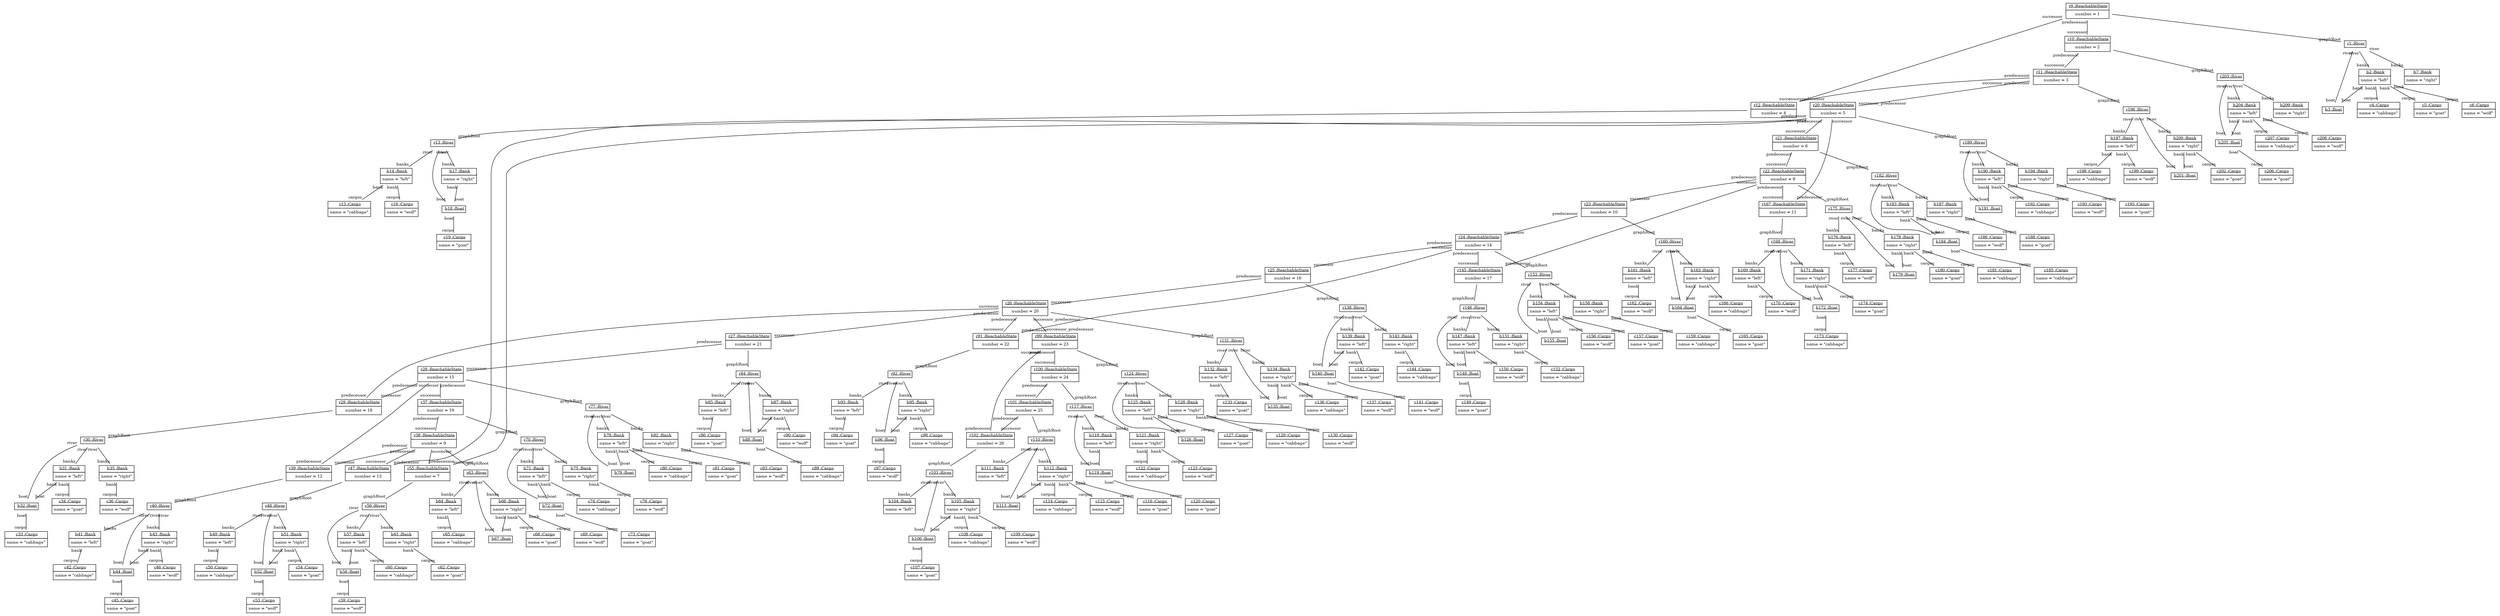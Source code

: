 graph ObjectDiagram {
   node [shape = none, fontsize = 10];
   edge [fontsize = 10];
   compound=true;

r9 [label=<<table border='0' cellborder='1' cellspacing='0'> <tr> <td> <u>r9 :ReachableState</u></td></tr><tr><td><table border='0' cellborder='0' cellspacing='0'><tr><td>number = 1</td></tr></table></td></tr></table>>];
r10 [label=<<table border='0' cellborder='1' cellspacing='0'> <tr> <td> <u>r10 :ReachableState</u></td></tr><tr><td><table border='0' cellborder='0' cellspacing='0'><tr><td>number = 2</td></tr></table></td></tr></table>>];
r11 [label=<<table border='0' cellborder='1' cellspacing='0'> <tr> <td> <u>r11 :ReachableState</u></td></tr><tr><td><table border='0' cellborder='0' cellspacing='0'><tr><td>number = 3</td></tr></table></td></tr></table>>];
r12 [label=<<table border='0' cellborder='1' cellspacing='0'> <tr> <td> <u>r12 :ReachableState</u></td></tr><tr><td><table border='0' cellborder='0' cellspacing='0'><tr><td>number = 4</td></tr></table></td></tr></table>>];
r13 [label=<<table border='0' cellborder='1' cellspacing='0'> <tr> <td> <u>r13 :River</u></td></tr></table>>];
b14 [label=<<table border='0' cellborder='1' cellspacing='0'> <tr> <td> <u>b14 :Bank</u></td></tr><tr><td><table border='0' cellborder='0' cellspacing='0'><tr><td>name = "left"</td></tr></table></td></tr></table>>];
c15 [label=<<table border='0' cellborder='1' cellspacing='0'> <tr> <td> <u>c15 :Cargo</u></td></tr><tr><td><table border='0' cellborder='0' cellspacing='0'><tr><td>name = "cabbage"</td></tr></table></td></tr></table>>];
c16 [label=<<table border='0' cellborder='1' cellspacing='0'> <tr> <td> <u>c16 :Cargo</u></td></tr><tr><td><table border='0' cellborder='0' cellspacing='0'><tr><td>name = "wolf"</td></tr></table></td></tr></table>>];
b17 [label=<<table border='0' cellborder='1' cellspacing='0'> <tr> <td> <u>b17 :Bank</u></td></tr><tr><td><table border='0' cellborder='0' cellspacing='0'><tr><td>name = "right"</td></tr></table></td></tr></table>>];
b18 [label=<<table border='0' cellborder='1' cellspacing='0'> <tr> <td> <u>b18 :Boat</u></td></tr></table>>];
c19 [label=<<table border='0' cellborder='1' cellspacing='0'> <tr> <td> <u>c19 :Cargo</u></td></tr><tr><td><table border='0' cellborder='0' cellspacing='0'><tr><td>name = "goat"</td></tr></table></td></tr></table>>];
r20 [label=<<table border='0' cellborder='1' cellspacing='0'> <tr> <td> <u>r20 :ReachableState</u></td></tr><tr><td><table border='0' cellborder='0' cellspacing='0'><tr><td>number = 5</td></tr></table></td></tr></table>>];
r21 [label=<<table border='0' cellborder='1' cellspacing='0'> <tr> <td> <u>r21 :ReachableState</u></td></tr><tr><td><table border='0' cellborder='0' cellspacing='0'><tr><td>number = 6</td></tr></table></td></tr></table>>];
r22 [label=<<table border='0' cellborder='1' cellspacing='0'> <tr> <td> <u>r22 :ReachableState</u></td></tr><tr><td><table border='0' cellborder='0' cellspacing='0'><tr><td>number = 8</td></tr></table></td></tr></table>>];
r23 [label=<<table border='0' cellborder='1' cellspacing='0'> <tr> <td> <u>r23 :ReachableState</u></td></tr><tr><td><table border='0' cellborder='0' cellspacing='0'><tr><td>number = 10</td></tr></table></td></tr></table>>];
r24 [label=<<table border='0' cellborder='1' cellspacing='0'> <tr> <td> <u>r24 :ReachableState</u></td></tr><tr><td><table border='0' cellborder='0' cellspacing='0'><tr><td>number = 14</td></tr></table></td></tr></table>>];
r25 [label=<<table border='0' cellborder='1' cellspacing='0'> <tr> <td> <u>r25 :ReachableState</u></td></tr><tr><td><table border='0' cellborder='0' cellspacing='0'><tr><td>number = 16</td></tr></table></td></tr></table>>];
r26 [label=<<table border='0' cellborder='1' cellspacing='0'> <tr> <td> <u>r26 :ReachableState</u></td></tr><tr><td><table border='0' cellborder='0' cellspacing='0'><tr><td>number = 20</td></tr></table></td></tr></table>>];
r27 [label=<<table border='0' cellborder='1' cellspacing='0'> <tr> <td> <u>r27 :ReachableState</u></td></tr><tr><td><table border='0' cellborder='0' cellspacing='0'><tr><td>number = 21</td></tr></table></td></tr></table>>];
r28 [label=<<table border='0' cellborder='1' cellspacing='0'> <tr> <td> <u>r28 :ReachableState</u></td></tr><tr><td><table border='0' cellborder='0' cellspacing='0'><tr><td>number = 15</td></tr></table></td></tr></table>>];
r29 [label=<<table border='0' cellborder='1' cellspacing='0'> <tr> <td> <u>r29 :ReachableState</u></td></tr><tr><td><table border='0' cellborder='0' cellspacing='0'><tr><td>number = 18</td></tr></table></td></tr></table>>];
r30 [label=<<table border='0' cellborder='1' cellspacing='0'> <tr> <td> <u>r30 :River</u></td></tr></table>>];
b31 [label=<<table border='0' cellborder='1' cellspacing='0'> <tr> <td> <u>b31 :Bank</u></td></tr><tr><td><table border='0' cellborder='0' cellspacing='0'><tr><td>name = "left"</td></tr></table></td></tr></table>>];
b32 [label=<<table border='0' cellborder='1' cellspacing='0'> <tr> <td> <u>b32 :Boat</u></td></tr></table>>];
c33 [label=<<table border='0' cellborder='1' cellspacing='0'> <tr> <td> <u>c33 :Cargo</u></td></tr><tr><td><table border='0' cellborder='0' cellspacing='0'><tr><td>name = "cabbage"</td></tr></table></td></tr></table>>];
c34 [label=<<table border='0' cellborder='1' cellspacing='0'> <tr> <td> <u>c34 :Cargo</u></td></tr><tr><td><table border='0' cellborder='0' cellspacing='0'><tr><td>name = "goat"</td></tr></table></td></tr></table>>];
b35 [label=<<table border='0' cellborder='1' cellspacing='0'> <tr> <td> <u>b35 :Bank</u></td></tr><tr><td><table border='0' cellborder='0' cellspacing='0'><tr><td>name = "right"</td></tr></table></td></tr></table>>];
c36 [label=<<table border='0' cellborder='1' cellspacing='0'> <tr> <td> <u>c36 :Cargo</u></td></tr><tr><td><table border='0' cellborder='0' cellspacing='0'><tr><td>name = "wolf"</td></tr></table></td></tr></table>>];
r37 [label=<<table border='0' cellborder='1' cellspacing='0'> <tr> <td> <u>r37 :ReachableState</u></td></tr><tr><td><table border='0' cellborder='0' cellspacing='0'><tr><td>number = 19</td></tr></table></td></tr></table>>];
r38 [label=<<table border='0' cellborder='1' cellspacing='0'> <tr> <td> <u>r38 :ReachableState</u></td></tr><tr><td><table border='0' cellborder='0' cellspacing='0'><tr><td>number = 9</td></tr></table></td></tr></table>>];
r39 [label=<<table border='0' cellborder='1' cellspacing='0'> <tr> <td> <u>r39 :ReachableState</u></td></tr><tr><td><table border='0' cellborder='0' cellspacing='0'><tr><td>number = 12</td></tr></table></td></tr></table>>];
r40 [label=<<table border='0' cellborder='1' cellspacing='0'> <tr> <td> <u>r40 :River</u></td></tr></table>>];
b41 [label=<<table border='0' cellborder='1' cellspacing='0'> <tr> <td> <u>b41 :Bank</u></td></tr><tr><td><table border='0' cellborder='0' cellspacing='0'><tr><td>name = "left"</td></tr></table></td></tr></table>>];
c42 [label=<<table border='0' cellborder='1' cellspacing='0'> <tr> <td> <u>c42 :Cargo</u></td></tr><tr><td><table border='0' cellborder='0' cellspacing='0'><tr><td>name = "cabbage"</td></tr></table></td></tr></table>>];
b43 [label=<<table border='0' cellborder='1' cellspacing='0'> <tr> <td> <u>b43 :Bank</u></td></tr><tr><td><table border='0' cellborder='0' cellspacing='0'><tr><td>name = "right"</td></tr></table></td></tr></table>>];
b44 [label=<<table border='0' cellborder='1' cellspacing='0'> <tr> <td> <u>b44 :Boat</u></td></tr></table>>];
c45 [label=<<table border='0' cellborder='1' cellspacing='0'> <tr> <td> <u>c45 :Cargo</u></td></tr><tr><td><table border='0' cellborder='0' cellspacing='0'><tr><td>name = "goat"</td></tr></table></td></tr></table>>];
c46 [label=<<table border='0' cellborder='1' cellspacing='0'> <tr> <td> <u>c46 :Cargo</u></td></tr><tr><td><table border='0' cellborder='0' cellspacing='0'><tr><td>name = "wolf"</td></tr></table></td></tr></table>>];
r47 [label=<<table border='0' cellborder='1' cellspacing='0'> <tr> <td> <u>r47 :ReachableState</u></td></tr><tr><td><table border='0' cellborder='0' cellspacing='0'><tr><td>number = 13</td></tr></table></td></tr></table>>];
r48 [label=<<table border='0' cellborder='1' cellspacing='0'> <tr> <td> <u>r48 :River</u></td></tr></table>>];
b49 [label=<<table border='0' cellborder='1' cellspacing='0'> <tr> <td> <u>b49 :Bank</u></td></tr><tr><td><table border='0' cellborder='0' cellspacing='0'><tr><td>name = "left"</td></tr></table></td></tr></table>>];
c50 [label=<<table border='0' cellborder='1' cellspacing='0'> <tr> <td> <u>c50 :Cargo</u></td></tr><tr><td><table border='0' cellborder='0' cellspacing='0'><tr><td>name = "cabbage"</td></tr></table></td></tr></table>>];
b51 [label=<<table border='0' cellborder='1' cellspacing='0'> <tr> <td> <u>b51 :Bank</u></td></tr><tr><td><table border='0' cellborder='0' cellspacing='0'><tr><td>name = "right"</td></tr></table></td></tr></table>>];
b52 [label=<<table border='0' cellborder='1' cellspacing='0'> <tr> <td> <u>b52 :Boat</u></td></tr></table>>];
c53 [label=<<table border='0' cellborder='1' cellspacing='0'> <tr> <td> <u>c53 :Cargo</u></td></tr><tr><td><table border='0' cellborder='0' cellspacing='0'><tr><td>name = "wolf"</td></tr></table></td></tr></table>>];
c54 [label=<<table border='0' cellborder='1' cellspacing='0'> <tr> <td> <u>c54 :Cargo</u></td></tr><tr><td><table border='0' cellborder='0' cellspacing='0'><tr><td>name = "goat"</td></tr></table></td></tr></table>>];
r55 [label=<<table border='0' cellborder='1' cellspacing='0'> <tr> <td> <u>r55 :ReachableState</u></td></tr><tr><td><table border='0' cellborder='0' cellspacing='0'><tr><td>number = 7</td></tr></table></td></tr></table>>];
r56 [label=<<table border='0' cellborder='1' cellspacing='0'> <tr> <td> <u>r56 :River</u></td></tr></table>>];
b57 [label=<<table border='0' cellborder='1' cellspacing='0'> <tr> <td> <u>b57 :Bank</u></td></tr><tr><td><table border='0' cellborder='0' cellspacing='0'><tr><td>name = "left"</td></tr></table></td></tr></table>>];
b58 [label=<<table border='0' cellborder='1' cellspacing='0'> <tr> <td> <u>b58 :Boat</u></td></tr></table>>];
c59 [label=<<table border='0' cellborder='1' cellspacing='0'> <tr> <td> <u>c59 :Cargo</u></td></tr><tr><td><table border='0' cellborder='0' cellspacing='0'><tr><td>name = "wolf"</td></tr></table></td></tr></table>>];
c60 [label=<<table border='0' cellborder='1' cellspacing='0'> <tr> <td> <u>c60 :Cargo</u></td></tr><tr><td><table border='0' cellborder='0' cellspacing='0'><tr><td>name = "cabbage"</td></tr></table></td></tr></table>>];
b61 [label=<<table border='0' cellborder='1' cellspacing='0'> <tr> <td> <u>b61 :Bank</u></td></tr><tr><td><table border='0' cellborder='0' cellspacing='0'><tr><td>name = "right"</td></tr></table></td></tr></table>>];
c62 [label=<<table border='0' cellborder='1' cellspacing='0'> <tr> <td> <u>c62 :Cargo</u></td></tr><tr><td><table border='0' cellborder='0' cellspacing='0'><tr><td>name = "goat"</td></tr></table></td></tr></table>>];
r63 [label=<<table border='0' cellborder='1' cellspacing='0'> <tr> <td> <u>r63 :River</u></td></tr></table>>];
b64 [label=<<table border='0' cellborder='1' cellspacing='0'> <tr> <td> <u>b64 :Bank</u></td></tr><tr><td><table border='0' cellborder='0' cellspacing='0'><tr><td>name = "left"</td></tr></table></td></tr></table>>];
c65 [label=<<table border='0' cellborder='1' cellspacing='0'> <tr> <td> <u>c65 :Cargo</u></td></tr><tr><td><table border='0' cellborder='0' cellspacing='0'><tr><td>name = "cabbage"</td></tr></table></td></tr></table>>];
b66 [label=<<table border='0' cellborder='1' cellspacing='0'> <tr> <td> <u>b66 :Bank</u></td></tr><tr><td><table border='0' cellborder='0' cellspacing='0'><tr><td>name = "right"</td></tr></table></td></tr></table>>];
b67 [label=<<table border='0' cellborder='1' cellspacing='0'> <tr> <td> <u>b67 :Boat</u></td></tr></table>>];
c68 [label=<<table border='0' cellborder='1' cellspacing='0'> <tr> <td> <u>c68 :Cargo</u></td></tr><tr><td><table border='0' cellborder='0' cellspacing='0'><tr><td>name = "goat"</td></tr></table></td></tr></table>>];
c69 [label=<<table border='0' cellborder='1' cellspacing='0'> <tr> <td> <u>c69 :Cargo</u></td></tr><tr><td><table border='0' cellborder='0' cellspacing='0'><tr><td>name = "wolf"</td></tr></table></td></tr></table>>];
r70 [label=<<table border='0' cellborder='1' cellspacing='0'> <tr> <td> <u>r70 :River</u></td></tr></table>>];
b71 [label=<<table border='0' cellborder='1' cellspacing='0'> <tr> <td> <u>b71 :Bank</u></td></tr><tr><td><table border='0' cellborder='0' cellspacing='0'><tr><td>name = "left"</td></tr></table></td></tr></table>>];
b72 [label=<<table border='0' cellborder='1' cellspacing='0'> <tr> <td> <u>b72 :Boat</u></td></tr></table>>];
c73 [label=<<table border='0' cellborder='1' cellspacing='0'> <tr> <td> <u>c73 :Cargo</u></td></tr><tr><td><table border='0' cellborder='0' cellspacing='0'><tr><td>name = "goat"</td></tr></table></td></tr></table>>];
c74 [label=<<table border='0' cellborder='1' cellspacing='0'> <tr> <td> <u>c74 :Cargo</u></td></tr><tr><td><table border='0' cellborder='0' cellspacing='0'><tr><td>name = "cabbage"</td></tr></table></td></tr></table>>];
b75 [label=<<table border='0' cellborder='1' cellspacing='0'> <tr> <td> <u>b75 :Bank</u></td></tr><tr><td><table border='0' cellborder='0' cellspacing='0'><tr><td>name = "right"</td></tr></table></td></tr></table>>];
c76 [label=<<table border='0' cellborder='1' cellspacing='0'> <tr> <td> <u>c76 :Cargo</u></td></tr><tr><td><table border='0' cellborder='0' cellspacing='0'><tr><td>name = "wolf"</td></tr></table></td></tr></table>>];
r77 [label=<<table border='0' cellborder='1' cellspacing='0'> <tr> <td> <u>r77 :River</u></td></tr></table>>];
b78 [label=<<table border='0' cellborder='1' cellspacing='0'> <tr> <td> <u>b78 :Bank</u></td></tr><tr><td><table border='0' cellborder='0' cellspacing='0'><tr><td>name = "left"</td></tr></table></td></tr></table>>];
b79 [label=<<table border='0' cellborder='1' cellspacing='0'> <tr> <td> <u>b79 :Boat</u></td></tr></table>>];
c80 [label=<<table border='0' cellborder='1' cellspacing='0'> <tr> <td> <u>c80 :Cargo</u></td></tr><tr><td><table border='0' cellborder='0' cellspacing='0'><tr><td>name = "cabbage"</td></tr></table></td></tr></table>>];
c81 [label=<<table border='0' cellborder='1' cellspacing='0'> <tr> <td> <u>c81 :Cargo</u></td></tr><tr><td><table border='0' cellborder='0' cellspacing='0'><tr><td>name = "goat"</td></tr></table></td></tr></table>>];
b82 [label=<<table border='0' cellborder='1' cellspacing='0'> <tr> <td> <u>b82 :Bank</u></td></tr><tr><td><table border='0' cellborder='0' cellspacing='0'><tr><td>name = "right"</td></tr></table></td></tr></table>>];
c83 [label=<<table border='0' cellborder='1' cellspacing='0'> <tr> <td> <u>c83 :Cargo</u></td></tr><tr><td><table border='0' cellborder='0' cellspacing='0'><tr><td>name = "wolf"</td></tr></table></td></tr></table>>];
r84 [label=<<table border='0' cellborder='1' cellspacing='0'> <tr> <td> <u>r84 :River</u></td></tr></table>>];
b85 [label=<<table border='0' cellborder='1' cellspacing='0'> <tr> <td> <u>b85 :Bank</u></td></tr><tr><td><table border='0' cellborder='0' cellspacing='0'><tr><td>name = "left"</td></tr></table></td></tr></table>>];
c86 [label=<<table border='0' cellborder='1' cellspacing='0'> <tr> <td> <u>c86 :Cargo</u></td></tr><tr><td><table border='0' cellborder='0' cellspacing='0'><tr><td>name = "goat"</td></tr></table></td></tr></table>>];
b87 [label=<<table border='0' cellborder='1' cellspacing='0'> <tr> <td> <u>b87 :Bank</u></td></tr><tr><td><table border='0' cellborder='0' cellspacing='0'><tr><td>name = "right"</td></tr></table></td></tr></table>>];
b88 [label=<<table border='0' cellborder='1' cellspacing='0'> <tr> <td> <u>b88 :Boat</u></td></tr></table>>];
c89 [label=<<table border='0' cellborder='1' cellspacing='0'> <tr> <td> <u>c89 :Cargo</u></td></tr><tr><td><table border='0' cellborder='0' cellspacing='0'><tr><td>name = "cabbage"</td></tr></table></td></tr></table>>];
c90 [label=<<table border='0' cellborder='1' cellspacing='0'> <tr> <td> <u>c90 :Cargo</u></td></tr><tr><td><table border='0' cellborder='0' cellspacing='0'><tr><td>name = "wolf"</td></tr></table></td></tr></table>>];
r91 [label=<<table border='0' cellborder='1' cellspacing='0'> <tr> <td> <u>r91 :ReachableState</u></td></tr><tr><td><table border='0' cellborder='0' cellspacing='0'><tr><td>number = 22</td></tr></table></td></tr></table>>];
r92 [label=<<table border='0' cellborder='1' cellspacing='0'> <tr> <td> <u>r92 :River</u></td></tr></table>>];
b93 [label=<<table border='0' cellborder='1' cellspacing='0'> <tr> <td> <u>b93 :Bank</u></td></tr><tr><td><table border='0' cellborder='0' cellspacing='0'><tr><td>name = "left"</td></tr></table></td></tr></table>>];
c94 [label=<<table border='0' cellborder='1' cellspacing='0'> <tr> <td> <u>c94 :Cargo</u></td></tr><tr><td><table border='0' cellborder='0' cellspacing='0'><tr><td>name = "goat"</td></tr></table></td></tr></table>>];
b95 [label=<<table border='0' cellborder='1' cellspacing='0'> <tr> <td> <u>b95 :Bank</u></td></tr><tr><td><table border='0' cellborder='0' cellspacing='0'><tr><td>name = "right"</td></tr></table></td></tr></table>>];
b96 [label=<<table border='0' cellborder='1' cellspacing='0'> <tr> <td> <u>b96 :Boat</u></td></tr></table>>];
c97 [label=<<table border='0' cellborder='1' cellspacing='0'> <tr> <td> <u>c97 :Cargo</u></td></tr><tr><td><table border='0' cellborder='0' cellspacing='0'><tr><td>name = "wolf"</td></tr></table></td></tr></table>>];
c98 [label=<<table border='0' cellborder='1' cellspacing='0'> <tr> <td> <u>c98 :Cargo</u></td></tr><tr><td><table border='0' cellborder='0' cellspacing='0'><tr><td>name = "cabbage"</td></tr></table></td></tr></table>>];
r99 [label=<<table border='0' cellborder='1' cellspacing='0'> <tr> <td> <u>r99 :ReachableState</u></td></tr><tr><td><table border='0' cellborder='0' cellspacing='0'><tr><td>number = 23</td></tr></table></td></tr></table>>];
r100 [label=<<table border='0' cellborder='1' cellspacing='0'> <tr> <td> <u>r100 :ReachableState</u></td></tr><tr><td><table border='0' cellborder='0' cellspacing='0'><tr><td>number = 24</td></tr></table></td></tr></table>>];
r101 [label=<<table border='0' cellborder='1' cellspacing='0'> <tr> <td> <u>r101 :ReachableState</u></td></tr><tr><td><table border='0' cellborder='0' cellspacing='0'><tr><td>number = 25</td></tr></table></td></tr></table>>];
r102 [label=<<table border='0' cellborder='1' cellspacing='0'> <tr> <td> <u>r102 :ReachableState</u></td></tr><tr><td><table border='0' cellborder='0' cellspacing='0'><tr><td>number = 26</td></tr></table></td></tr></table>>];
r103 [label=<<table border='0' cellborder='1' cellspacing='0'> <tr> <td> <u>r103 :River</u></td></tr></table>>];
b104 [label=<<table border='0' cellborder='1' cellspacing='0'> <tr> <td> <u>b104 :Bank</u></td></tr><tr><td><table border='0' cellborder='0' cellspacing='0'><tr><td>name = "left"</td></tr></table></td></tr></table>>];
b105 [label=<<table border='0' cellborder='1' cellspacing='0'> <tr> <td> <u>b105 :Bank</u></td></tr><tr><td><table border='0' cellborder='0' cellspacing='0'><tr><td>name = "right"</td></tr></table></td></tr></table>>];
b106 [label=<<table border='0' cellborder='1' cellspacing='0'> <tr> <td> <u>b106 :Boat</u></td></tr></table>>];
c107 [label=<<table border='0' cellborder='1' cellspacing='0'> <tr> <td> <u>c107 :Cargo</u></td></tr><tr><td><table border='0' cellborder='0' cellspacing='0'><tr><td>name = "goat"</td></tr></table></td></tr></table>>];
c108 [label=<<table border='0' cellborder='1' cellspacing='0'> <tr> <td> <u>c108 :Cargo</u></td></tr><tr><td><table border='0' cellborder='0' cellspacing='0'><tr><td>name = "cabbage"</td></tr></table></td></tr></table>>];
c109 [label=<<table border='0' cellborder='1' cellspacing='0'> <tr> <td> <u>c109 :Cargo</u></td></tr><tr><td><table border='0' cellborder='0' cellspacing='0'><tr><td>name = "wolf"</td></tr></table></td></tr></table>>];
r110 [label=<<table border='0' cellborder='1' cellspacing='0'> <tr> <td> <u>r110 :River</u></td></tr></table>>];
b111 [label=<<table border='0' cellborder='1' cellspacing='0'> <tr> <td> <u>b111 :Bank</u></td></tr><tr><td><table border='0' cellborder='0' cellspacing='0'><tr><td>name = "left"</td></tr></table></td></tr></table>>];
b112 [label=<<table border='0' cellborder='1' cellspacing='0'> <tr> <td> <u>b112 :Bank</u></td></tr><tr><td><table border='0' cellborder='0' cellspacing='0'><tr><td>name = "right"</td></tr></table></td></tr></table>>];
b113 [label=<<table border='0' cellborder='1' cellspacing='0'> <tr> <td> <u>b113 :Boat</u></td></tr></table>>];
c114 [label=<<table border='0' cellborder='1' cellspacing='0'> <tr> <td> <u>c114 :Cargo</u></td></tr><tr><td><table border='0' cellborder='0' cellspacing='0'><tr><td>name = "cabbage"</td></tr></table></td></tr></table>>];
c115 [label=<<table border='0' cellborder='1' cellspacing='0'> <tr> <td> <u>c115 :Cargo</u></td></tr><tr><td><table border='0' cellborder='0' cellspacing='0'><tr><td>name = "wolf"</td></tr></table></td></tr></table>>];
c116 [label=<<table border='0' cellborder='1' cellspacing='0'> <tr> <td> <u>c116 :Cargo</u></td></tr><tr><td><table border='0' cellborder='0' cellspacing='0'><tr><td>name = "goat"</td></tr></table></td></tr></table>>];
r117 [label=<<table border='0' cellborder='1' cellspacing='0'> <tr> <td> <u>r117 :River</u></td></tr></table>>];
b118 [label=<<table border='0' cellborder='1' cellspacing='0'> <tr> <td> <u>b118 :Bank</u></td></tr><tr><td><table border='0' cellborder='0' cellspacing='0'><tr><td>name = "left"</td></tr></table></td></tr></table>>];
b119 [label=<<table border='0' cellborder='1' cellspacing='0'> <tr> <td> <u>b119 :Boat</u></td></tr></table>>];
c120 [label=<<table border='0' cellborder='1' cellspacing='0'> <tr> <td> <u>c120 :Cargo</u></td></tr><tr><td><table border='0' cellborder='0' cellspacing='0'><tr><td>name = "goat"</td></tr></table></td></tr></table>>];
b121 [label=<<table border='0' cellborder='1' cellspacing='0'> <tr> <td> <u>b121 :Bank</u></td></tr><tr><td><table border='0' cellborder='0' cellspacing='0'><tr><td>name = "right"</td></tr></table></td></tr></table>>];
c122 [label=<<table border='0' cellborder='1' cellspacing='0'> <tr> <td> <u>c122 :Cargo</u></td></tr><tr><td><table border='0' cellborder='0' cellspacing='0'><tr><td>name = "cabbage"</td></tr></table></td></tr></table>>];
c123 [label=<<table border='0' cellborder='1' cellspacing='0'> <tr> <td> <u>c123 :Cargo</u></td></tr><tr><td><table border='0' cellborder='0' cellspacing='0'><tr><td>name = "wolf"</td></tr></table></td></tr></table>>];
r124 [label=<<table border='0' cellborder='1' cellspacing='0'> <tr> <td> <u>r124 :River</u></td></tr></table>>];
b125 [label=<<table border='0' cellborder='1' cellspacing='0'> <tr> <td> <u>b125 :Bank</u></td></tr><tr><td><table border='0' cellborder='0' cellspacing='0'><tr><td>name = "left"</td></tr></table></td></tr></table>>];
b126 [label=<<table border='0' cellborder='1' cellspacing='0'> <tr> <td> <u>b126 :Boat</u></td></tr></table>>];
c127 [label=<<table border='0' cellborder='1' cellspacing='0'> <tr> <td> <u>c127 :Cargo</u></td></tr><tr><td><table border='0' cellborder='0' cellspacing='0'><tr><td>name = "goat"</td></tr></table></td></tr></table>>];
b128 [label=<<table border='0' cellborder='1' cellspacing='0'> <tr> <td> <u>b128 :Bank</u></td></tr><tr><td><table border='0' cellborder='0' cellspacing='0'><tr><td>name = "right"</td></tr></table></td></tr></table>>];
c129 [label=<<table border='0' cellborder='1' cellspacing='0'> <tr> <td> <u>c129 :Cargo</u></td></tr><tr><td><table border='0' cellborder='0' cellspacing='0'><tr><td>name = "cabbage"</td></tr></table></td></tr></table>>];
c130 [label=<<table border='0' cellborder='1' cellspacing='0'> <tr> <td> <u>c130 :Cargo</u></td></tr><tr><td><table border='0' cellborder='0' cellspacing='0'><tr><td>name = "wolf"</td></tr></table></td></tr></table>>];
r131 [label=<<table border='0' cellborder='1' cellspacing='0'> <tr> <td> <u>r131 :River</u></td></tr></table>>];
b132 [label=<<table border='0' cellborder='1' cellspacing='0'> <tr> <td> <u>b132 :Bank</u></td></tr><tr><td><table border='0' cellborder='0' cellspacing='0'><tr><td>name = "left"</td></tr></table></td></tr></table>>];
c133 [label=<<table border='0' cellborder='1' cellspacing='0'> <tr> <td> <u>c133 :Cargo</u></td></tr><tr><td><table border='0' cellborder='0' cellspacing='0'><tr><td>name = "goat"</td></tr></table></td></tr></table>>];
b134 [label=<<table border='0' cellborder='1' cellspacing='0'> <tr> <td> <u>b134 :Bank</u></td></tr><tr><td><table border='0' cellborder='0' cellspacing='0'><tr><td>name = "right"</td></tr></table></td></tr></table>>];
b135 [label=<<table border='0' cellborder='1' cellspacing='0'> <tr> <td> <u>b135 :Boat</u></td></tr></table>>];
c136 [label=<<table border='0' cellborder='1' cellspacing='0'> <tr> <td> <u>c136 :Cargo</u></td></tr><tr><td><table border='0' cellborder='0' cellspacing='0'><tr><td>name = "cabbage"</td></tr></table></td></tr></table>>];
c137 [label=<<table border='0' cellborder='1' cellspacing='0'> <tr> <td> <u>c137 :Cargo</u></td></tr><tr><td><table border='0' cellborder='0' cellspacing='0'><tr><td>name = "wolf"</td></tr></table></td></tr></table>>];
r138 [label=<<table border='0' cellborder='1' cellspacing='0'> <tr> <td> <u>r138 :River</u></td></tr></table>>];
b139 [label=<<table border='0' cellborder='1' cellspacing='0'> <tr> <td> <u>b139 :Bank</u></td></tr><tr><td><table border='0' cellborder='0' cellspacing='0'><tr><td>name = "left"</td></tr></table></td></tr></table>>];
b140 [label=<<table border='0' cellborder='1' cellspacing='0'> <tr> <td> <u>b140 :Boat</u></td></tr></table>>];
c141 [label=<<table border='0' cellborder='1' cellspacing='0'> <tr> <td> <u>c141 :Cargo</u></td></tr><tr><td><table border='0' cellborder='0' cellspacing='0'><tr><td>name = "wolf"</td></tr></table></td></tr></table>>];
c142 [label=<<table border='0' cellborder='1' cellspacing='0'> <tr> <td> <u>c142 :Cargo</u></td></tr><tr><td><table border='0' cellborder='0' cellspacing='0'><tr><td>name = "goat"</td></tr></table></td></tr></table>>];
b143 [label=<<table border='0' cellborder='1' cellspacing='0'> <tr> <td> <u>b143 :Bank</u></td></tr><tr><td><table border='0' cellborder='0' cellspacing='0'><tr><td>name = "right"</td></tr></table></td></tr></table>>];
c144 [label=<<table border='0' cellborder='1' cellspacing='0'> <tr> <td> <u>c144 :Cargo</u></td></tr><tr><td><table border='0' cellborder='0' cellspacing='0'><tr><td>name = "cabbage"</td></tr></table></td></tr></table>>];
r145 [label=<<table border='0' cellborder='1' cellspacing='0'> <tr> <td> <u>r145 :ReachableState</u></td></tr><tr><td><table border='0' cellborder='0' cellspacing='0'><tr><td>number = 17</td></tr></table></td></tr></table>>];
r146 [label=<<table border='0' cellborder='1' cellspacing='0'> <tr> <td> <u>r146 :River</u></td></tr></table>>];
b147 [label=<<table border='0' cellborder='1' cellspacing='0'> <tr> <td> <u>b147 :Bank</u></td></tr><tr><td><table border='0' cellborder='0' cellspacing='0'><tr><td>name = "left"</td></tr></table></td></tr></table>>];
b148 [label=<<table border='0' cellborder='1' cellspacing='0'> <tr> <td> <u>b148 :Boat</u></td></tr></table>>];
c149 [label=<<table border='0' cellborder='1' cellspacing='0'> <tr> <td> <u>c149 :Cargo</u></td></tr><tr><td><table border='0' cellborder='0' cellspacing='0'><tr><td>name = "goat"</td></tr></table></td></tr></table>>];
c150 [label=<<table border='0' cellborder='1' cellspacing='0'> <tr> <td> <u>c150 :Cargo</u></td></tr><tr><td><table border='0' cellborder='0' cellspacing='0'><tr><td>name = "wolf"</td></tr></table></td></tr></table>>];
b151 [label=<<table border='0' cellborder='1' cellspacing='0'> <tr> <td> <u>b151 :Bank</u></td></tr><tr><td><table border='0' cellborder='0' cellspacing='0'><tr><td>name = "right"</td></tr></table></td></tr></table>>];
c152 [label=<<table border='0' cellborder='1' cellspacing='0'> <tr> <td> <u>c152 :Cargo</u></td></tr><tr><td><table border='0' cellborder='0' cellspacing='0'><tr><td>name = "cabbage"</td></tr></table></td></tr></table>>];
r153 [label=<<table border='0' cellborder='1' cellspacing='0'> <tr> <td> <u>r153 :River</u></td></tr></table>>];
b154 [label=<<table border='0' cellborder='1' cellspacing='0'> <tr> <td> <u>b154 :Bank</u></td></tr><tr><td><table border='0' cellborder='0' cellspacing='0'><tr><td>name = "left"</td></tr></table></td></tr></table>>];
b155 [label=<<table border='0' cellborder='1' cellspacing='0'> <tr> <td> <u>b155 :Boat</u></td></tr></table>>];
c156 [label=<<table border='0' cellborder='1' cellspacing='0'> <tr> <td> <u>c156 :Cargo</u></td></tr><tr><td><table border='0' cellborder='0' cellspacing='0'><tr><td>name = "wolf"</td></tr></table></td></tr></table>>];
c157 [label=<<table border='0' cellborder='1' cellspacing='0'> <tr> <td> <u>c157 :Cargo</u></td></tr><tr><td><table border='0' cellborder='0' cellspacing='0'><tr><td>name = "goat"</td></tr></table></td></tr></table>>];
b158 [label=<<table border='0' cellborder='1' cellspacing='0'> <tr> <td> <u>b158 :Bank</u></td></tr><tr><td><table border='0' cellborder='0' cellspacing='0'><tr><td>name = "right"</td></tr></table></td></tr></table>>];
c159 [label=<<table border='0' cellborder='1' cellspacing='0'> <tr> <td> <u>c159 :Cargo</u></td></tr><tr><td><table border='0' cellborder='0' cellspacing='0'><tr><td>name = "cabbage"</td></tr></table></td></tr></table>>];
r160 [label=<<table border='0' cellborder='1' cellspacing='0'> <tr> <td> <u>r160 :River</u></td></tr></table>>];
b161 [label=<<table border='0' cellborder='1' cellspacing='0'> <tr> <td> <u>b161 :Bank</u></td></tr><tr><td><table border='0' cellborder='0' cellspacing='0'><tr><td>name = "left"</td></tr></table></td></tr></table>>];
c162 [label=<<table border='0' cellborder='1' cellspacing='0'> <tr> <td> <u>c162 :Cargo</u></td></tr><tr><td><table border='0' cellborder='0' cellspacing='0'><tr><td>name = "wolf"</td></tr></table></td></tr></table>>];
b163 [label=<<table border='0' cellborder='1' cellspacing='0'> <tr> <td> <u>b163 :Bank</u></td></tr><tr><td><table border='0' cellborder='0' cellspacing='0'><tr><td>name = "right"</td></tr></table></td></tr></table>>];
b164 [label=<<table border='0' cellborder='1' cellspacing='0'> <tr> <td> <u>b164 :Boat</u></td></tr></table>>];
c165 [label=<<table border='0' cellborder='1' cellspacing='0'> <tr> <td> <u>c165 :Cargo</u></td></tr><tr><td><table border='0' cellborder='0' cellspacing='0'><tr><td>name = "goat"</td></tr></table></td></tr></table>>];
c166 [label=<<table border='0' cellborder='1' cellspacing='0'> <tr> <td> <u>c166 :Cargo</u></td></tr><tr><td><table border='0' cellborder='0' cellspacing='0'><tr><td>name = "cabbage"</td></tr></table></td></tr></table>>];
r167 [label=<<table border='0' cellborder='1' cellspacing='0'> <tr> <td> <u>r167 :ReachableState</u></td></tr><tr><td><table border='0' cellborder='0' cellspacing='0'><tr><td>number = 11</td></tr></table></td></tr></table>>];
r168 [label=<<table border='0' cellborder='1' cellspacing='0'> <tr> <td> <u>r168 :River</u></td></tr></table>>];
b169 [label=<<table border='0' cellborder='1' cellspacing='0'> <tr> <td> <u>b169 :Bank</u></td></tr><tr><td><table border='0' cellborder='0' cellspacing='0'><tr><td>name = "left"</td></tr></table></td></tr></table>>];
c170 [label=<<table border='0' cellborder='1' cellspacing='0'> <tr> <td> <u>c170 :Cargo</u></td></tr><tr><td><table border='0' cellborder='0' cellspacing='0'><tr><td>name = "wolf"</td></tr></table></td></tr></table>>];
b171 [label=<<table border='0' cellborder='1' cellspacing='0'> <tr> <td> <u>b171 :Bank</u></td></tr><tr><td><table border='0' cellborder='0' cellspacing='0'><tr><td>name = "right"</td></tr></table></td></tr></table>>];
b172 [label=<<table border='0' cellborder='1' cellspacing='0'> <tr> <td> <u>b172 :Boat</u></td></tr></table>>];
c173 [label=<<table border='0' cellborder='1' cellspacing='0'> <tr> <td> <u>c173 :Cargo</u></td></tr><tr><td><table border='0' cellborder='0' cellspacing='0'><tr><td>name = "cabbage"</td></tr></table></td></tr></table>>];
c174 [label=<<table border='0' cellborder='1' cellspacing='0'> <tr> <td> <u>c174 :Cargo</u></td></tr><tr><td><table border='0' cellborder='0' cellspacing='0'><tr><td>name = "goat"</td></tr></table></td></tr></table>>];
r175 [label=<<table border='0' cellborder='1' cellspacing='0'> <tr> <td> <u>r175 :River</u></td></tr></table>>];
b176 [label=<<table border='0' cellborder='1' cellspacing='0'> <tr> <td> <u>b176 :Bank</u></td></tr><tr><td><table border='0' cellborder='0' cellspacing='0'><tr><td>name = "left"</td></tr></table></td></tr></table>>];
c177 [label=<<table border='0' cellborder='1' cellspacing='0'> <tr> <td> <u>c177 :Cargo</u></td></tr><tr><td><table border='0' cellborder='0' cellspacing='0'><tr><td>name = "wolf"</td></tr></table></td></tr></table>>];
b178 [label=<<table border='0' cellborder='1' cellspacing='0'> <tr> <td> <u>b178 :Bank</u></td></tr><tr><td><table border='0' cellborder='0' cellspacing='0'><tr><td>name = "right"</td></tr></table></td></tr></table>>];
b179 [label=<<table border='0' cellborder='1' cellspacing='0'> <tr> <td> <u>b179 :Boat</u></td></tr></table>>];
c180 [label=<<table border='0' cellborder='1' cellspacing='0'> <tr> <td> <u>c180 :Cargo</u></td></tr><tr><td><table border='0' cellborder='0' cellspacing='0'><tr><td>name = "goat"</td></tr></table></td></tr></table>>];
c181 [label=<<table border='0' cellborder='1' cellspacing='0'> <tr> <td> <u>c181 :Cargo</u></td></tr><tr><td><table border='0' cellborder='0' cellspacing='0'><tr><td>name = "cabbage"</td></tr></table></td></tr></table>>];
r182 [label=<<table border='0' cellborder='1' cellspacing='0'> <tr> <td> <u>r182 :River</u></td></tr></table>>];
b183 [label=<<table border='0' cellborder='1' cellspacing='0'> <tr> <td> <u>b183 :Bank</u></td></tr><tr><td><table border='0' cellborder='0' cellspacing='0'><tr><td>name = "left"</td></tr></table></td></tr></table>>];
b184 [label=<<table border='0' cellborder='1' cellspacing='0'> <tr> <td> <u>b184 :Boat</u></td></tr></table>>];
c185 [label=<<table border='0' cellborder='1' cellspacing='0'> <tr> <td> <u>c185 :Cargo</u></td></tr><tr><td><table border='0' cellborder='0' cellspacing='0'><tr><td>name = "cabbage"</td></tr></table></td></tr></table>>];
c186 [label=<<table border='0' cellborder='1' cellspacing='0'> <tr> <td> <u>c186 :Cargo</u></td></tr><tr><td><table border='0' cellborder='0' cellspacing='0'><tr><td>name = "wolf"</td></tr></table></td></tr></table>>];
b187 [label=<<table border='0' cellborder='1' cellspacing='0'> <tr> <td> <u>b187 :Bank</u></td></tr><tr><td><table border='0' cellborder='0' cellspacing='0'><tr><td>name = "right"</td></tr></table></td></tr></table>>];
c188 [label=<<table border='0' cellborder='1' cellspacing='0'> <tr> <td> <u>c188 :Cargo</u></td></tr><tr><td><table border='0' cellborder='0' cellspacing='0'><tr><td>name = "goat"</td></tr></table></td></tr></table>>];
r189 [label=<<table border='0' cellborder='1' cellspacing='0'> <tr> <td> <u>r189 :River</u></td></tr></table>>];
b190 [label=<<table border='0' cellborder='1' cellspacing='0'> <tr> <td> <u>b190 :Bank</u></td></tr><tr><td><table border='0' cellborder='0' cellspacing='0'><tr><td>name = "left"</td></tr></table></td></tr></table>>];
b191 [label=<<table border='0' cellborder='1' cellspacing='0'> <tr> <td> <u>b191 :Boat</u></td></tr></table>>];
c192 [label=<<table border='0' cellborder='1' cellspacing='0'> <tr> <td> <u>c192 :Cargo</u></td></tr><tr><td><table border='0' cellborder='0' cellspacing='0'><tr><td>name = "cabbage"</td></tr></table></td></tr></table>>];
c193 [label=<<table border='0' cellborder='1' cellspacing='0'> <tr> <td> <u>c193 :Cargo</u></td></tr><tr><td><table border='0' cellborder='0' cellspacing='0'><tr><td>name = "wolf"</td></tr></table></td></tr></table>>];
b194 [label=<<table border='0' cellborder='1' cellspacing='0'> <tr> <td> <u>b194 :Bank</u></td></tr><tr><td><table border='0' cellborder='0' cellspacing='0'><tr><td>name = "right"</td></tr></table></td></tr></table>>];
c195 [label=<<table border='0' cellborder='1' cellspacing='0'> <tr> <td> <u>c195 :Cargo</u></td></tr><tr><td><table border='0' cellborder='0' cellspacing='0'><tr><td>name = "goat"</td></tr></table></td></tr></table>>];
r196 [label=<<table border='0' cellborder='1' cellspacing='0'> <tr> <td> <u>r196 :River</u></td></tr></table>>];
b197 [label=<<table border='0' cellborder='1' cellspacing='0'> <tr> <td> <u>b197 :Bank</u></td></tr><tr><td><table border='0' cellborder='0' cellspacing='0'><tr><td>name = "left"</td></tr></table></td></tr></table>>];
c198 [label=<<table border='0' cellborder='1' cellspacing='0'> <tr> <td> <u>c198 :Cargo</u></td></tr><tr><td><table border='0' cellborder='0' cellspacing='0'><tr><td>name = "cabbage"</td></tr></table></td></tr></table>>];
c199 [label=<<table border='0' cellborder='1' cellspacing='0'> <tr> <td> <u>c199 :Cargo</u></td></tr><tr><td><table border='0' cellborder='0' cellspacing='0'><tr><td>name = "wolf"</td></tr></table></td></tr></table>>];
b200 [label=<<table border='0' cellborder='1' cellspacing='0'> <tr> <td> <u>b200 :Bank</u></td></tr><tr><td><table border='0' cellborder='0' cellspacing='0'><tr><td>name = "right"</td></tr></table></td></tr></table>>];
b201 [label=<<table border='0' cellborder='1' cellspacing='0'> <tr> <td> <u>b201 :Boat</u></td></tr></table>>];
c202 [label=<<table border='0' cellborder='1' cellspacing='0'> <tr> <td> <u>c202 :Cargo</u></td></tr><tr><td><table border='0' cellborder='0' cellspacing='0'><tr><td>name = "goat"</td></tr></table></td></tr></table>>];
r203 [label=<<table border='0' cellborder='1' cellspacing='0'> <tr> <td> <u>r203 :River</u></td></tr></table>>];
b204 [label=<<table border='0' cellborder='1' cellspacing='0'> <tr> <td> <u>b204 :Bank</u></td></tr><tr><td><table border='0' cellborder='0' cellspacing='0'><tr><td>name = "left"</td></tr></table></td></tr></table>>];
b205 [label=<<table border='0' cellborder='1' cellspacing='0'> <tr> <td> <u>b205 :Boat</u></td></tr></table>>];
c206 [label=<<table border='0' cellborder='1' cellspacing='0'> <tr> <td> <u>c206 :Cargo</u></td></tr><tr><td><table border='0' cellborder='0' cellspacing='0'><tr><td>name = "goat"</td></tr></table></td></tr></table>>];
c207 [label=<<table border='0' cellborder='1' cellspacing='0'> <tr> <td> <u>c207 :Cargo</u></td></tr><tr><td><table border='0' cellborder='0' cellspacing='0'><tr><td>name = "cabbage"</td></tr></table></td></tr></table>>];
c208 [label=<<table border='0' cellborder='1' cellspacing='0'> <tr> <td> <u>c208 :Cargo</u></td></tr><tr><td><table border='0' cellborder='0' cellspacing='0'><tr><td>name = "wolf"</td></tr></table></td></tr></table>>];
b209 [label=<<table border='0' cellborder='1' cellspacing='0'> <tr> <td> <u>b209 :Bank</u></td></tr><tr><td><table border='0' cellborder='0' cellspacing='0'><tr><td>name = "right"</td></tr></table></td></tr></table>>];
r1 [label=<<table border='0' cellborder='1' cellspacing='0'> <tr> <td> <u>r1 :River</u></td></tr></table>>];
b2 [label=<<table border='0' cellborder='1' cellspacing='0'> <tr> <td> <u>b2 :Bank</u></td></tr><tr><td><table border='0' cellborder='0' cellspacing='0'><tr><td>name = "left"</td></tr></table></td></tr></table>>];
b3 [label=<<table border='0' cellborder='1' cellspacing='0'> <tr> <td> <u>b3 :Boat</u></td></tr></table>>];
c4 [label=<<table border='0' cellborder='1' cellspacing='0'> <tr> <td> <u>c4 :Cargo</u></td></tr><tr><td><table border='0' cellborder='0' cellspacing='0'><tr><td>name = "cabbage"</td></tr></table></td></tr></table>>];
c5 [label=<<table border='0' cellborder='1' cellspacing='0'> <tr> <td> <u>c5 :Cargo</u></td></tr><tr><td><table border='0' cellborder='0' cellspacing='0'><tr><td>name = "goat"</td></tr></table></td></tr></table>>];
c6 [label=<<table border='0' cellborder='1' cellspacing='0'> <tr> <td> <u>c6 :Cargo</u></td></tr><tr><td><table border='0' cellborder='0' cellspacing='0'><tr><td>name = "wolf"</td></tr></table></td></tr></table>>];
b7 [label=<<table border='0' cellborder='1' cellspacing='0'> <tr> <td> <u>b7 :Bank</u></td></tr><tr><td><table border='0' cellborder='0' cellspacing='0'><tr><td>name = "right"</td></tr></table></td></tr></table>>];

r9 -- r10 [headlabel = "successor" taillabel = "predecessor"];
r9 -- r12 [headlabel = "predecessor" taillabel = "successor"];
r9 -- r1 [headlabel = "graphRoot" taillabel = ""];
r10 -- r11 [headlabel = "successor" taillabel = "predecessor"];
r10 -- r203 [headlabel = "graphRoot" taillabel = ""];
r11 -- r12 [headlabel = "successor" taillabel = "predecessor"];
r11 -- r20 [headlabel = "successor_predecessor" taillabel = "successor_predecessor"];
r11 -- r196 [headlabel = "graphRoot" taillabel = ""];
r12 -- r13 [headlabel = "graphRoot" taillabel = ""];
r13 -- b14 [headlabel = "banks" taillabel = "river"];
r13 -- b17 [headlabel = "banks" taillabel = "river"];
r13 -- b18 [headlabel = "boat" taillabel = "river"];
b14 -- c15 [headlabel = "cargos" taillabel = "bank"];
b14 -- c16 [headlabel = "cargos" taillabel = "bank"];
b17 -- b18 [headlabel = "boat" taillabel = "bank"];
b18 -- c19 [headlabel = "cargo" taillabel = "boat"];
r20 -- r21 [headlabel = "successor" taillabel = "predecessor"];
r20 -- r55 [headlabel = "successor" taillabel = "predecessor"];
r20 -- r167 [headlabel = "predecessor" taillabel = "successor"];
r20 -- r47 [headlabel = "predecessor" taillabel = "successor"];
r20 -- r189 [headlabel = "graphRoot" taillabel = ""];
r21 -- r22 [headlabel = "successor" taillabel = "predecessor"];
r21 -- r182 [headlabel = "graphRoot" taillabel = ""];
r22 -- r23 [headlabel = "successor" taillabel = "predecessor"];
r22 -- r167 [headlabel = "successor" taillabel = "predecessor"];
r22 -- r145 [headlabel = "predecessor" taillabel = "successor"];
r22 -- r175 [headlabel = "graphRoot" taillabel = ""];
r23 -- r24 [headlabel = "successor" taillabel = "predecessor"];
r23 -- r160 [headlabel = "graphRoot" taillabel = ""];
r24 -- r25 [headlabel = "successor" taillabel = "predecessor"];
r24 -- r145 [headlabel = "successor" taillabel = "predecessor"];
r24 -- r91 [headlabel = "predecessor" taillabel = "successor"];
r24 -- r153 [headlabel = "graphRoot" taillabel = ""];
r25 -- r26 [headlabel = "successor" taillabel = "predecessor"];
r25 -- r138 [headlabel = "graphRoot" taillabel = ""];
r26 -- r27 [headlabel = "successor" taillabel = "predecessor"];
r26 -- r91 [headlabel = "successor" taillabel = "predecessor"];
r26 -- r99 [headlabel = "successor_predecessor" taillabel = "successor_predecessor"];
r26 -- r29 [headlabel = "predecessor" taillabel = "successor"];
r26 -- r131 [headlabel = "graphRoot" taillabel = ""];
r27 -- r28 [headlabel = "successor" taillabel = "predecessor"];
r27 -- r84 [headlabel = "graphRoot" taillabel = ""];
r28 -- r29 [headlabel = "successor" taillabel = "predecessor"];
r28 -- r37 [headlabel = "successor" taillabel = "predecessor"];
r28 -- r39 [headlabel = "predecessor" taillabel = "successor"];
r28 -- r77 [headlabel = "graphRoot" taillabel = ""];
r29 -- r30 [headlabel = "graphRoot" taillabel = ""];
r30 -- b31 [headlabel = "banks" taillabel = "river"];
r30 -- b35 [headlabel = "banks" taillabel = "river"];
r30 -- b32 [headlabel = "boat" taillabel = "river"];
b31 -- b32 [headlabel = "boat" taillabel = "bank"];
b31 -- c34 [headlabel = "cargos" taillabel = "bank"];
b32 -- c33 [headlabel = "cargo" taillabel = "boat"];
b35 -- c36 [headlabel = "cargos" taillabel = "bank"];
r37 -- r38 [headlabel = "successor" taillabel = "predecessor"];
r37 -- r70 [headlabel = "graphRoot" taillabel = ""];
r38 -- r39 [headlabel = "successor" taillabel = "predecessor"];
r38 -- r47 [headlabel = "successor" taillabel = "predecessor"];
r38 -- r55 [headlabel = "predecessor" taillabel = "successor"];
r38 -- r63 [headlabel = "graphRoot" taillabel = ""];
r39 -- r40 [headlabel = "graphRoot" taillabel = ""];
r40 -- b41 [headlabel = "banks" taillabel = "river"];
r40 -- b43 [headlabel = "banks" taillabel = "river"];
r40 -- b44 [headlabel = "boat" taillabel = "river"];
b41 -- c42 [headlabel = "cargos" taillabel = "bank"];
b43 -- b44 [headlabel = "boat" taillabel = "bank"];
b43 -- c46 [headlabel = "cargos" taillabel = "bank"];
b44 -- c45 [headlabel = "cargo" taillabel = "boat"];
r47 -- r48 [headlabel = "graphRoot" taillabel = ""];
r48 -- b49 [headlabel = "banks" taillabel = "river"];
r48 -- b51 [headlabel = "banks" taillabel = "river"];
r48 -- b52 [headlabel = "boat" taillabel = "river"];
b49 -- c50 [headlabel = "cargos" taillabel = "bank"];
b51 -- b52 [headlabel = "boat" taillabel = "bank"];
b51 -- c54 [headlabel = "cargos" taillabel = "bank"];
b52 -- c53 [headlabel = "cargo" taillabel = "boat"];
r55 -- r56 [headlabel = "graphRoot" taillabel = ""];
r56 -- b57 [headlabel = "banks" taillabel = "river"];
r56 -- b61 [headlabel = "banks" taillabel = "river"];
r56 -- b58 [headlabel = "boat" taillabel = "river"];
b57 -- b58 [headlabel = "boat" taillabel = "bank"];
b57 -- c60 [headlabel = "cargos" taillabel = "bank"];
b58 -- c59 [headlabel = "cargo" taillabel = "boat"];
b61 -- c62 [headlabel = "cargos" taillabel = "bank"];
r63 -- b64 [headlabel = "banks" taillabel = "river"];
r63 -- b66 [headlabel = "banks" taillabel = "river"];
r63 -- b67 [headlabel = "boat" taillabel = "river"];
b64 -- c65 [headlabel = "cargos" taillabel = "bank"];
b66 -- b67 [headlabel = "boat" taillabel = "bank"];
b66 -- c68 [headlabel = "cargos" taillabel = "bank"];
b66 -- c69 [headlabel = "cargos" taillabel = "bank"];
r70 -- b71 [headlabel = "banks" taillabel = "river"];
r70 -- b75 [headlabel = "banks" taillabel = "river"];
r70 -- b72 [headlabel = "boat" taillabel = "river"];
b71 -- b72 [headlabel = "boat" taillabel = "bank"];
b71 -- c74 [headlabel = "cargos" taillabel = "bank"];
b72 -- c73 [headlabel = "cargo" taillabel = "boat"];
b75 -- c76 [headlabel = "cargos" taillabel = "bank"];
r77 -- b78 [headlabel = "banks" taillabel = "river"];
r77 -- b82 [headlabel = "banks" taillabel = "river"];
r77 -- b79 [headlabel = "boat" taillabel = "river"];
b78 -- b79 [headlabel = "boat" taillabel = "bank"];
b78 -- c80 [headlabel = "cargos" taillabel = "bank"];
b78 -- c81 [headlabel = "cargos" taillabel = "bank"];
b82 -- c83 [headlabel = "cargos" taillabel = "bank"];
r84 -- b85 [headlabel = "banks" taillabel = "river"];
r84 -- b87 [headlabel = "banks" taillabel = "river"];
r84 -- b88 [headlabel = "boat" taillabel = "river"];
b85 -- c86 [headlabel = "cargos" taillabel = "bank"];
b87 -- b88 [headlabel = "boat" taillabel = "bank"];
b87 -- c90 [headlabel = "cargos" taillabel = "bank"];
b88 -- c89 [headlabel = "cargo" taillabel = "boat"];
r91 -- r92 [headlabel = "graphRoot" taillabel = ""];
r92 -- b93 [headlabel = "banks" taillabel = "river"];
r92 -- b95 [headlabel = "banks" taillabel = "river"];
r92 -- b96 [headlabel = "boat" taillabel = "river"];
b93 -- c94 [headlabel = "cargos" taillabel = "bank"];
b95 -- b96 [headlabel = "boat" taillabel = "bank"];
b95 -- c98 [headlabel = "cargos" taillabel = "bank"];
b96 -- c97 [headlabel = "cargo" taillabel = "boat"];
r99 -- r100 [headlabel = "successor" taillabel = "predecessor"];
r99 -- r102 [headlabel = "predecessor" taillabel = "successor"];
r99 -- r124 [headlabel = "graphRoot" taillabel = ""];
r100 -- r101 [headlabel = "successor" taillabel = "predecessor"];
r100 -- r117 [headlabel = "graphRoot" taillabel = ""];
r101 -- r102 [headlabel = "successor" taillabel = "predecessor"];
r101 -- r110 [headlabel = "graphRoot" taillabel = ""];
r102 -- r103 [headlabel = "graphRoot" taillabel = ""];
r103 -- b104 [headlabel = "banks" taillabel = "river"];
r103 -- b105 [headlabel = "banks" taillabel = "river"];
r103 -- b106 [headlabel = "boat" taillabel = "river"];
b105 -- b106 [headlabel = "boat" taillabel = "bank"];
b105 -- c108 [headlabel = "cargos" taillabel = "bank"];
b105 -- c109 [headlabel = "cargos" taillabel = "bank"];
b106 -- c107 [headlabel = "cargo" taillabel = "boat"];
r110 -- b111 [headlabel = "banks" taillabel = "river"];
r110 -- b112 [headlabel = "banks" taillabel = "river"];
r110 -- b113 [headlabel = "boat" taillabel = "river"];
b112 -- b113 [headlabel = "boat" taillabel = "bank"];
b112 -- c114 [headlabel = "cargos" taillabel = "bank"];
b112 -- c115 [headlabel = "cargos" taillabel = "bank"];
b112 -- c116 [headlabel = "cargos" taillabel = "bank"];
r117 -- b118 [headlabel = "banks" taillabel = "river"];
r117 -- b121 [headlabel = "banks" taillabel = "river"];
r117 -- b119 [headlabel = "boat" taillabel = "river"];
b118 -- b119 [headlabel = "boat" taillabel = "bank"];
b119 -- c120 [headlabel = "cargo" taillabel = "boat"];
b121 -- c122 [headlabel = "cargos" taillabel = "bank"];
b121 -- c123 [headlabel = "cargos" taillabel = "bank"];
r124 -- b125 [headlabel = "banks" taillabel = "river"];
r124 -- b128 [headlabel = "banks" taillabel = "river"];
r124 -- b126 [headlabel = "boat" taillabel = "river"];
b125 -- b126 [headlabel = "boat" taillabel = "bank"];
b125 -- c127 [headlabel = "cargos" taillabel = "bank"];
b128 -- c129 [headlabel = "cargos" taillabel = "bank"];
b128 -- c130 [headlabel = "cargos" taillabel = "bank"];
r131 -- b132 [headlabel = "banks" taillabel = "river"];
r131 -- b134 [headlabel = "banks" taillabel = "river"];
r131 -- b135 [headlabel = "boat" taillabel = "river"];
b132 -- c133 [headlabel = "cargos" taillabel = "bank"];
b134 -- b135 [headlabel = "boat" taillabel = "bank"];
b134 -- c136 [headlabel = "cargos" taillabel = "bank"];
b134 -- c137 [headlabel = "cargos" taillabel = "bank"];
r138 -- b139 [headlabel = "banks" taillabel = "river"];
r138 -- b143 [headlabel = "banks" taillabel = "river"];
r138 -- b140 [headlabel = "boat" taillabel = "river"];
b139 -- b140 [headlabel = "boat" taillabel = "bank"];
b139 -- c142 [headlabel = "cargos" taillabel = "bank"];
b140 -- c141 [headlabel = "cargo" taillabel = "boat"];
b143 -- c144 [headlabel = "cargos" taillabel = "bank"];
r145 -- r146 [headlabel = "graphRoot" taillabel = ""];
r146 -- b147 [headlabel = "banks" taillabel = "river"];
r146 -- b151 [headlabel = "banks" taillabel = "river"];
r146 -- b148 [headlabel = "boat" taillabel = "river"];
b147 -- b148 [headlabel = "boat" taillabel = "bank"];
b147 -- c150 [headlabel = "cargos" taillabel = "bank"];
b148 -- c149 [headlabel = "cargo" taillabel = "boat"];
b151 -- c152 [headlabel = "cargos" taillabel = "bank"];
r153 -- b154 [headlabel = "banks" taillabel = "river"];
r153 -- b158 [headlabel = "banks" taillabel = "river"];
r153 -- b155 [headlabel = "boat" taillabel = "river"];
b154 -- b155 [headlabel = "boat" taillabel = "bank"];
b154 -- c156 [headlabel = "cargos" taillabel = "bank"];
b154 -- c157 [headlabel = "cargos" taillabel = "bank"];
b158 -- c159 [headlabel = "cargos" taillabel = "bank"];
r160 -- b161 [headlabel = "banks" taillabel = "river"];
r160 -- b163 [headlabel = "banks" taillabel = "river"];
r160 -- b164 [headlabel = "boat" taillabel = "river"];
b161 -- c162 [headlabel = "cargos" taillabel = "bank"];
b163 -- b164 [headlabel = "boat" taillabel = "bank"];
b163 -- c166 [headlabel = "cargos" taillabel = "bank"];
b164 -- c165 [headlabel = "cargo" taillabel = "boat"];
r167 -- r168 [headlabel = "graphRoot" taillabel = ""];
r168 -- b169 [headlabel = "banks" taillabel = "river"];
r168 -- b171 [headlabel = "banks" taillabel = "river"];
r168 -- b172 [headlabel = "boat" taillabel = "river"];
b169 -- c170 [headlabel = "cargos" taillabel = "bank"];
b171 -- b172 [headlabel = "boat" taillabel = "bank"];
b171 -- c174 [headlabel = "cargos" taillabel = "bank"];
b172 -- c173 [headlabel = "cargo" taillabel = "boat"];
r175 -- b176 [headlabel = "banks" taillabel = "river"];
r175 -- b178 [headlabel = "banks" taillabel = "river"];
r175 -- b179 [headlabel = "boat" taillabel = "river"];
b176 -- c177 [headlabel = "cargos" taillabel = "bank"];
b178 -- b179 [headlabel = "boat" taillabel = "bank"];
b178 -- c180 [headlabel = "cargos" taillabel = "bank"];
b178 -- c181 [headlabel = "cargos" taillabel = "bank"];
r182 -- b183 [headlabel = "banks" taillabel = "river"];
r182 -- b187 [headlabel = "banks" taillabel = "river"];
r182 -- b184 [headlabel = "boat" taillabel = "river"];
b183 -- b184 [headlabel = "boat" taillabel = "bank"];
b183 -- c186 [headlabel = "cargos" taillabel = "bank"];
b184 -- c185 [headlabel = "cargo" taillabel = "boat"];
b187 -- c188 [headlabel = "cargos" taillabel = "bank"];
r189 -- b190 [headlabel = "banks" taillabel = "river"];
r189 -- b194 [headlabel = "banks" taillabel = "river"];
r189 -- b191 [headlabel = "boat" taillabel = "river"];
b190 -- b191 [headlabel = "boat" taillabel = "bank"];
b190 -- c192 [headlabel = "cargos" taillabel = "bank"];
b190 -- c193 [headlabel = "cargos" taillabel = "bank"];
b194 -- c195 [headlabel = "cargos" taillabel = "bank"];
r196 -- b197 [headlabel = "banks" taillabel = "river"];
r196 -- b200 [headlabel = "banks" taillabel = "river"];
r196 -- b201 [headlabel = "boat" taillabel = "river"];
b197 -- c198 [headlabel = "cargos" taillabel = "bank"];
b197 -- c199 [headlabel = "cargos" taillabel = "bank"];
b200 -- b201 [headlabel = "boat" taillabel = "bank"];
b200 -- c202 [headlabel = "cargos" taillabel = "bank"];
r203 -- b204 [headlabel = "banks" taillabel = "river"];
r203 -- b209 [headlabel = "banks" taillabel = "river"];
r203 -- b205 [headlabel = "boat" taillabel = "river"];
b204 -- b205 [headlabel = "boat" taillabel = "bank"];
b204 -- c207 [headlabel = "cargos" taillabel = "bank"];
b204 -- c208 [headlabel = "cargos" taillabel = "bank"];
b205 -- c206 [headlabel = "cargo" taillabel = "boat"];
r1 -- b2 [headlabel = "banks" taillabel = "river"];
r1 -- b7 [headlabel = "banks" taillabel = "river"];
r1 -- b3 [headlabel = "boat" taillabel = "river"];
b2 -- b3 [headlabel = "boat" taillabel = "bank"];
b2 -- c4 [headlabel = "cargos" taillabel = "bank"];
b2 -- c5 [headlabel = "cargos" taillabel = "bank"];
b2 -- c6 [headlabel = "cargos" taillabel = "bank"];
}
